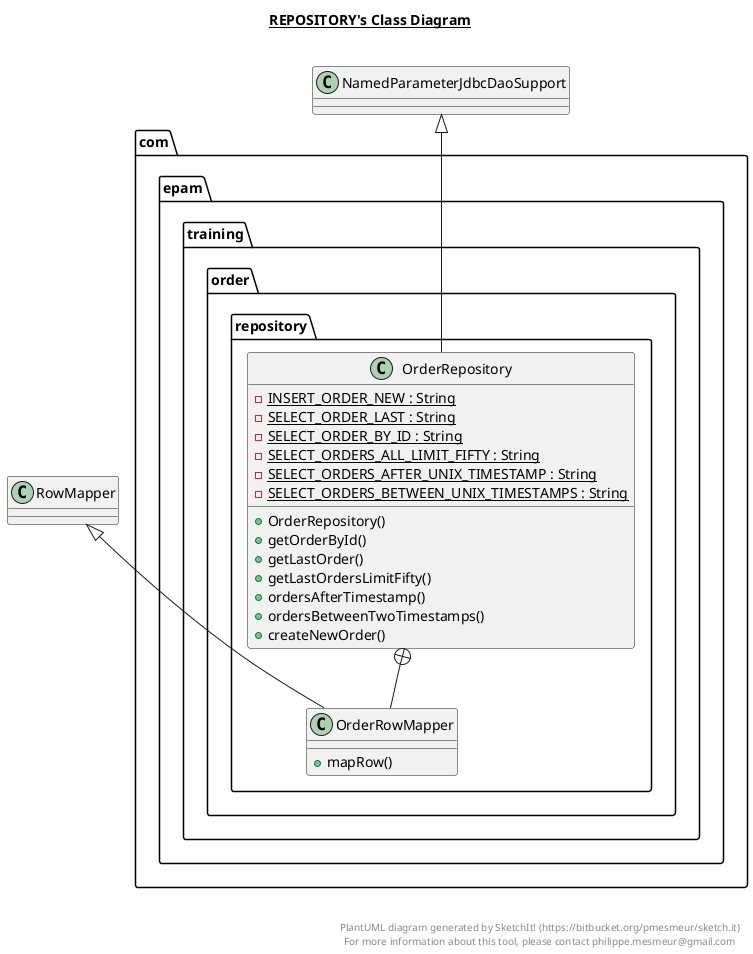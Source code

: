 @startuml

title __REPOSITORY's Class Diagram__\n

  package com.epam.training.order {
    package com.epam.training.order.repository {
      class OrderRepository {
          {static} - INSERT_ORDER_NEW : String
          {static} - SELECT_ORDER_LAST : String
          {static} - SELECT_ORDER_BY_ID : String
          {static} - SELECT_ORDERS_ALL_LIMIT_FIFTY : String
          {static} - SELECT_ORDERS_AFTER_UNIX_TIMESTAMP : String
          {static} - SELECT_ORDERS_BETWEEN_UNIX_TIMESTAMPS : String
          + OrderRepository()
          + getOrderById()
          + getLastOrder()
          + getLastOrdersLimitFifty()
          + ordersAfterTimestamp()
          + ordersBetweenTwoTimestamps()
          + createNewOrder()
      }
    }
  }
  

  package com.epam.training.order {
    package com.epam.training.order.repository {
      class OrderRowMapper {
          + mapRow()
      }
    }
  }
  

  OrderRepository -up-|> NamedParameterJdbcDaoSupport
  OrderRepository +-down- OrderRowMapper
  OrderRowMapper -up-|> RowMapper


right footer


PlantUML diagram generated by SketchIt! (https://bitbucket.org/pmesmeur/sketch.it)
For more information about this tool, please contact philippe.mesmeur@gmail.com
endfooter

@enduml
